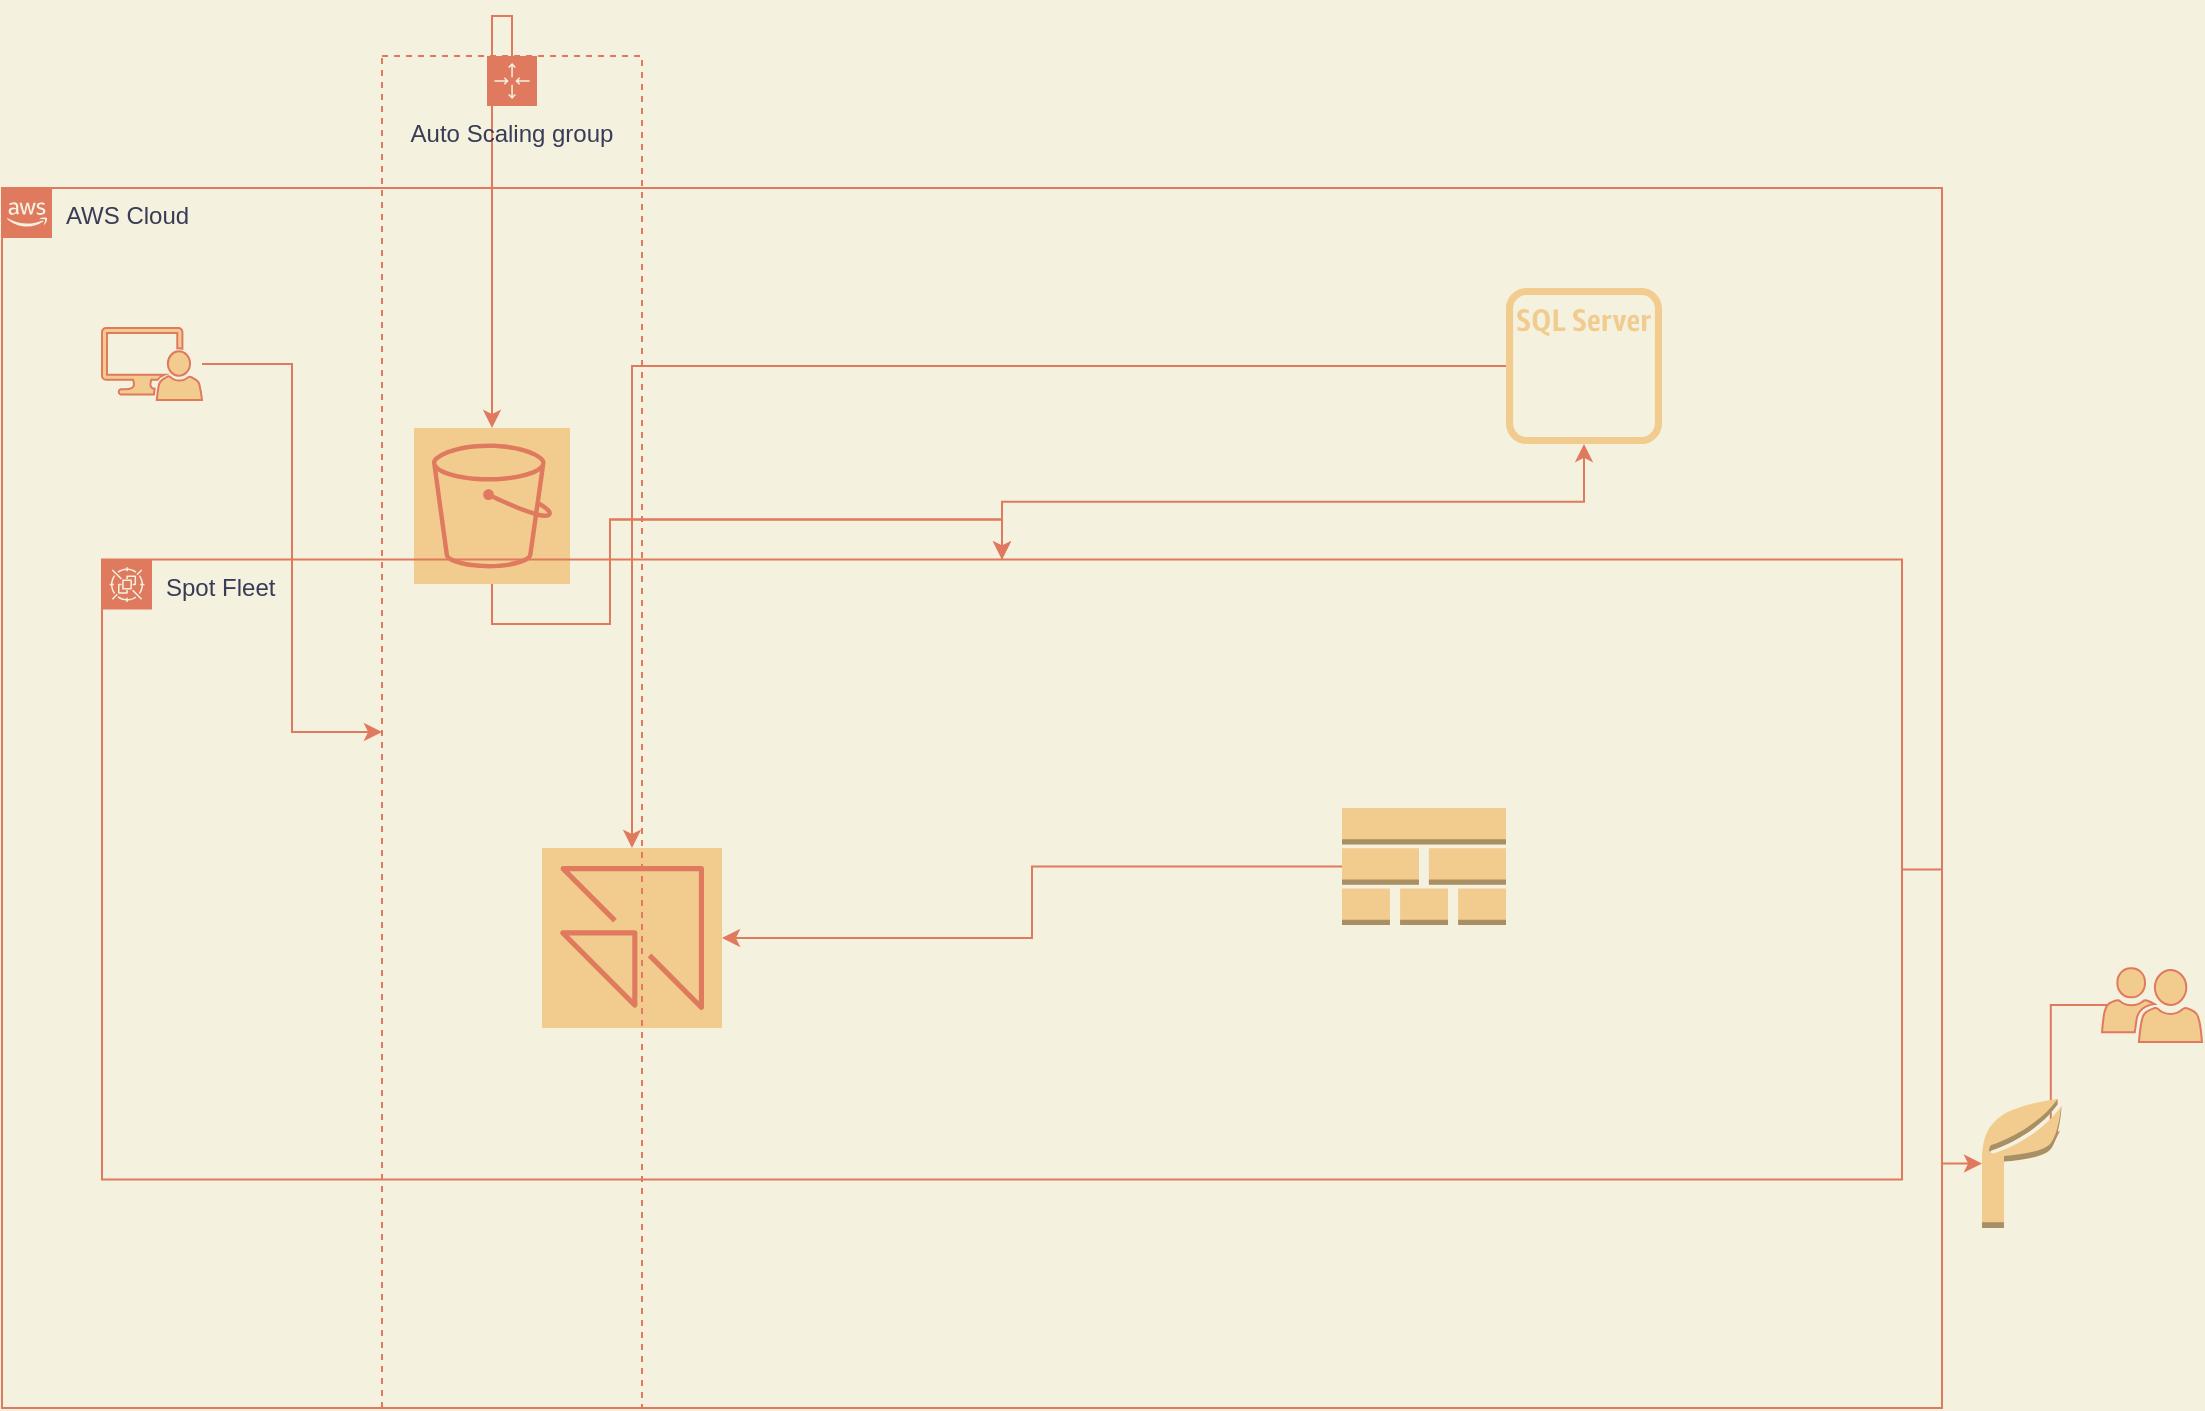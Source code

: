<mxfile version="13.7.1" type="github">
  <diagram id="Ht1M8jgEwFfnCIfOTk4-" name="Page-1">
    <mxGraphModel dx="2370" dy="1323" grid="1" gridSize="10" guides="1" tooltips="1" connect="1" arrows="1" fold="1" page="1" pageScale="1" pageWidth="1169" pageHeight="827" background="#F4F1DE" math="0" shadow="0">
      <root>
        <mxCell id="0" />
        <mxCell id="1" parent="0" />
        <mxCell id="TpguyCT8DOVx2taM9COL-9" value="AWS Cloud" style="points=[[0,0],[0.25,0],[0.5,0],[0.75,0],[1,0],[1,0.25],[1,0.5],[1,0.75],[1,1],[0.75,1],[0.5,1],[0.25,1],[0,1],[0,0.75],[0,0.5],[0,0.25]];outlineConnect=0;html=1;whiteSpace=wrap;fontSize=12;fontStyle=0;shape=mxgraph.aws4.group;grIcon=mxgraph.aws4.group_aws_cloud_alt;verticalAlign=top;align=left;spacingLeft=30;dashed=0;strokeColor=#E07A5F;fontColor=#393C56;fillColor=none;" vertex="1" parent="1">
          <mxGeometry x="30" y="160" width="970" height="610" as="geometry" />
        </mxCell>
        <mxCell id="TpguyCT8DOVx2taM9COL-37" style="edgeStyle=orthogonalEdgeStyle;rounded=0;orthogonalLoop=1;jettySize=auto;html=1;labelBackgroundColor=#F4F1DE;strokeColor=#E07A5F;fontColor=#393C56;" edge="1" parent="1" source="TpguyCT8DOVx2taM9COL-14" target="TpguyCT8DOVx2taM9COL-39">
          <mxGeometry relative="1" as="geometry" />
        </mxCell>
        <mxCell id="TpguyCT8DOVx2taM9COL-14" value="" style="outlineConnect=0;fontColor=#393C56;fillColor=#F2CC8F;strokeColor=none;dashed=0;verticalLabelPosition=bottom;verticalAlign=top;align=center;html=1;fontSize=12;fontStyle=0;aspect=fixed;pointerEvents=1;shape=mxgraph.aws4.rds_sql_server_instance_alt;" vertex="1" parent="1">
          <mxGeometry x="782" y="210" width="78" height="78" as="geometry" />
        </mxCell>
        <mxCell id="TpguyCT8DOVx2taM9COL-31" style="edgeStyle=orthogonalEdgeStyle;rounded=0;orthogonalLoop=1;jettySize=auto;html=1;labelBackgroundColor=#F4F1DE;strokeColor=#E07A5F;fontColor=#393C56;" edge="1" parent="1" source="TpguyCT8DOVx2taM9COL-18" target="TpguyCT8DOVx2taM9COL-14">
          <mxGeometry relative="1" as="geometry" />
        </mxCell>
        <mxCell id="TpguyCT8DOVx2taM9COL-36" style="edgeStyle=orthogonalEdgeStyle;rounded=0;orthogonalLoop=1;jettySize=auto;html=1;labelBackgroundColor=#F4F1DE;strokeColor=#E07A5F;fontColor=#393C56;" edge="1" parent="1" source="TpguyCT8DOVx2taM9COL-16" target="TpguyCT8DOVx2taM9COL-18">
          <mxGeometry relative="1" as="geometry" />
        </mxCell>
        <mxCell id="TpguyCT8DOVx2taM9COL-16" value="" style="outlineConnect=0;fontColor=#393C56;gradientDirection=north;fillColor=#F2CC8F;strokeColor=#E07A5F;dashed=0;verticalLabelPosition=bottom;verticalAlign=top;align=center;html=1;fontSize=12;fontStyle=0;aspect=fixed;shape=mxgraph.aws4.resourceIcon;resIcon=mxgraph.aws4.s3;" vertex="1" parent="1">
          <mxGeometry x="236" y="280" width="78" height="78" as="geometry" />
        </mxCell>
        <mxCell id="TpguyCT8DOVx2taM9COL-22" style="edgeStyle=orthogonalEdgeStyle;rounded=0;orthogonalLoop=1;jettySize=auto;html=1;exitX=0.05;exitY=0.5;exitDx=0;exitDy=0;exitPerimeter=0;entryX=0.86;entryY=0.39;entryDx=0;entryDy=0;entryPerimeter=0;labelBackgroundColor=#F4F1DE;strokeColor=#E07A5F;fontColor=#393C56;" edge="1" parent="1" source="TpguyCT8DOVx2taM9COL-19" target="TpguyCT8DOVx2taM9COL-21">
          <mxGeometry relative="1" as="geometry" />
        </mxCell>
        <mxCell id="TpguyCT8DOVx2taM9COL-19" value="" style="pointerEvents=1;shadow=0;dashed=0;html=1;strokeColor=#E07A5F;labelPosition=center;verticalLabelPosition=bottom;verticalAlign=top;align=center;fillColor=#F2CC8F;shape=mxgraph.mscae.intune.user_group;fontColor=#393C56;" vertex="1" parent="1">
          <mxGeometry x="1080" y="550" width="50" height="37" as="geometry" />
        </mxCell>
        <mxCell id="TpguyCT8DOVx2taM9COL-35" style="edgeStyle=orthogonalEdgeStyle;rounded=0;orthogonalLoop=1;jettySize=auto;html=1;labelBackgroundColor=#F4F1DE;strokeColor=#E07A5F;fontColor=#393C56;" edge="1" parent="1" source="TpguyCT8DOVx2taM9COL-46" target="TpguyCT8DOVx2taM9COL-16">
          <mxGeometry relative="1" as="geometry" />
        </mxCell>
        <mxCell id="TpguyCT8DOVx2taM9COL-20" value="" style="pointerEvents=1;shadow=0;dashed=0;html=1;strokeColor=#E07A5F;labelPosition=center;verticalLabelPosition=bottom;verticalAlign=top;align=center;shape=mxgraph.mscae.system_center.admin_console;fillColor=#F2CC8F;fontColor=#393C56;" vertex="1" parent="1">
          <mxGeometry x="80" y="230" width="50" height="36" as="geometry" />
        </mxCell>
        <mxCell id="TpguyCT8DOVx2taM9COL-21" value="" style="outlineConnect=0;dashed=0;verticalLabelPosition=bottom;verticalAlign=top;align=center;html=1;shape=mxgraph.aws3.application;fillColor=#F2CC8F;strokeColor=#E07A5F;fontColor=#393C56;" vertex="1" parent="1">
          <mxGeometry x="1020" y="615.5" width="40" height="64.5" as="geometry" />
        </mxCell>
        <mxCell id="TpguyCT8DOVx2taM9COL-42" style="edgeStyle=orthogonalEdgeStyle;rounded=0;orthogonalLoop=1;jettySize=auto;html=1;labelBackgroundColor=#F4F1DE;strokeColor=#E07A5F;fontColor=#393C56;" edge="1" parent="1" source="TpguyCT8DOVx2taM9COL-28" target="TpguyCT8DOVx2taM9COL-39">
          <mxGeometry relative="1" as="geometry" />
        </mxCell>
        <mxCell id="TpguyCT8DOVx2taM9COL-43" style="edgeStyle=orthogonalEdgeStyle;rounded=0;orthogonalLoop=1;jettySize=auto;html=1;labelBackgroundColor=#F4F1DE;strokeColor=#E07A5F;fontColor=#393C56;" edge="1" parent="1" source="TpguyCT8DOVx2taM9COL-18" target="TpguyCT8DOVx2taM9COL-21">
          <mxGeometry relative="1" as="geometry" />
        </mxCell>
        <mxCell id="TpguyCT8DOVx2taM9COL-28" value="" style="outlineConnect=0;dashed=0;verticalLabelPosition=bottom;verticalAlign=top;align=center;html=1;shape=mxgraph.aws3.stack_aws_cloudformation;fillColor=#F2CC8F;shadow=0;sketch=0;strokeColor=#E07A5F;fontColor=#393C56;" vertex="1" parent="1">
          <mxGeometry x="700" y="470" width="82" height="58.5" as="geometry" />
        </mxCell>
        <mxCell id="TpguyCT8DOVx2taM9COL-38" style="edgeStyle=orthogonalEdgeStyle;rounded=0;orthogonalLoop=1;jettySize=auto;html=1;labelBackgroundColor=#F4F1DE;strokeColor=#E07A5F;fontColor=#393C56;" edge="1" parent="1" source="TpguyCT8DOVx2taM9COL-16" target="TpguyCT8DOVx2taM9COL-18">
          <mxGeometry relative="1" as="geometry">
            <mxPoint x="488" y="209.0" as="sourcePoint" />
            <mxPoint x="782" y="249.0" as="targetPoint" />
          </mxGeometry>
        </mxCell>
        <mxCell id="TpguyCT8DOVx2taM9COL-39" value="" style="outlineConnect=0;fontColor=#393C56;gradientDirection=north;fillColor=#F2CC8F;strokeColor=#E07A5F;dashed=0;verticalLabelPosition=bottom;verticalAlign=top;align=center;html=1;fontSize=12;fontStyle=0;aspect=fixed;shape=mxgraph.aws4.resourceIcon;resIcon=mxgraph.aws4.appstream_20;shadow=0;sketch=0;" vertex="1" parent="1">
          <mxGeometry x="300" y="490" width="90" height="90" as="geometry" />
        </mxCell>
        <mxCell id="TpguyCT8DOVx2taM9COL-18" value="Spot Fleet" style="points=[[0,0],[0.25,0],[0.5,0],[0.75,0],[1,0],[1,0.25],[1,0.5],[1,0.75],[1,1],[0.75,1],[0.5,1],[0.25,1],[0,1],[0,0.75],[0,0.5],[0,0.25]];outlineConnect=0;html=1;whiteSpace=wrap;fontSize=12;fontStyle=0;shape=mxgraph.aws4.group;grIcon=mxgraph.aws4.group_spot_fleet;strokeColor=#E07A5F;fillColor=none;verticalAlign=top;align=left;spacingLeft=30;fontColor=#393C56;dashed=0;shadow=0;sketch=0;" vertex="1" parent="1">
          <mxGeometry x="80" y="345.75" width="900" height="310" as="geometry" />
        </mxCell>
        <mxCell id="TpguyCT8DOVx2taM9COL-46" value="Auto Scaling group" style="points=[[0,0],[0.25,0],[0.5,0],[0.75,0],[1,0],[1,0.25],[1,0.5],[1,0.75],[1,1],[0.75,1],[0.5,1],[0.25,1],[0,1],[0,0.75],[0,0.5],[0,0.25]];outlineConnect=0;html=1;whiteSpace=wrap;fontSize=12;fontStyle=0;shape=mxgraph.aws4.groupCenter;grIcon=mxgraph.aws4.group_auto_scaling_group;grStroke=1;strokeColor=#E07A5F;fillColor=none;verticalAlign=top;align=center;fontColor=#393C56;dashed=1;spacingTop=25;shadow=0;sketch=0;" vertex="1" parent="1">
          <mxGeometry x="220" y="94" width="130" height="676" as="geometry" />
        </mxCell>
        <mxCell id="TpguyCT8DOVx2taM9COL-47" style="edgeStyle=orthogonalEdgeStyle;rounded=0;orthogonalLoop=1;jettySize=auto;html=1;labelBackgroundColor=#F4F1DE;strokeColor=#E07A5F;fontColor=#393C56;" edge="1" parent="1" source="TpguyCT8DOVx2taM9COL-20" target="TpguyCT8DOVx2taM9COL-46">
          <mxGeometry relative="1" as="geometry">
            <mxPoint x="130" y="248" as="sourcePoint" />
            <mxPoint x="410" y="209.0" as="targetPoint" />
          </mxGeometry>
        </mxCell>
      </root>
    </mxGraphModel>
  </diagram>
</mxfile>
